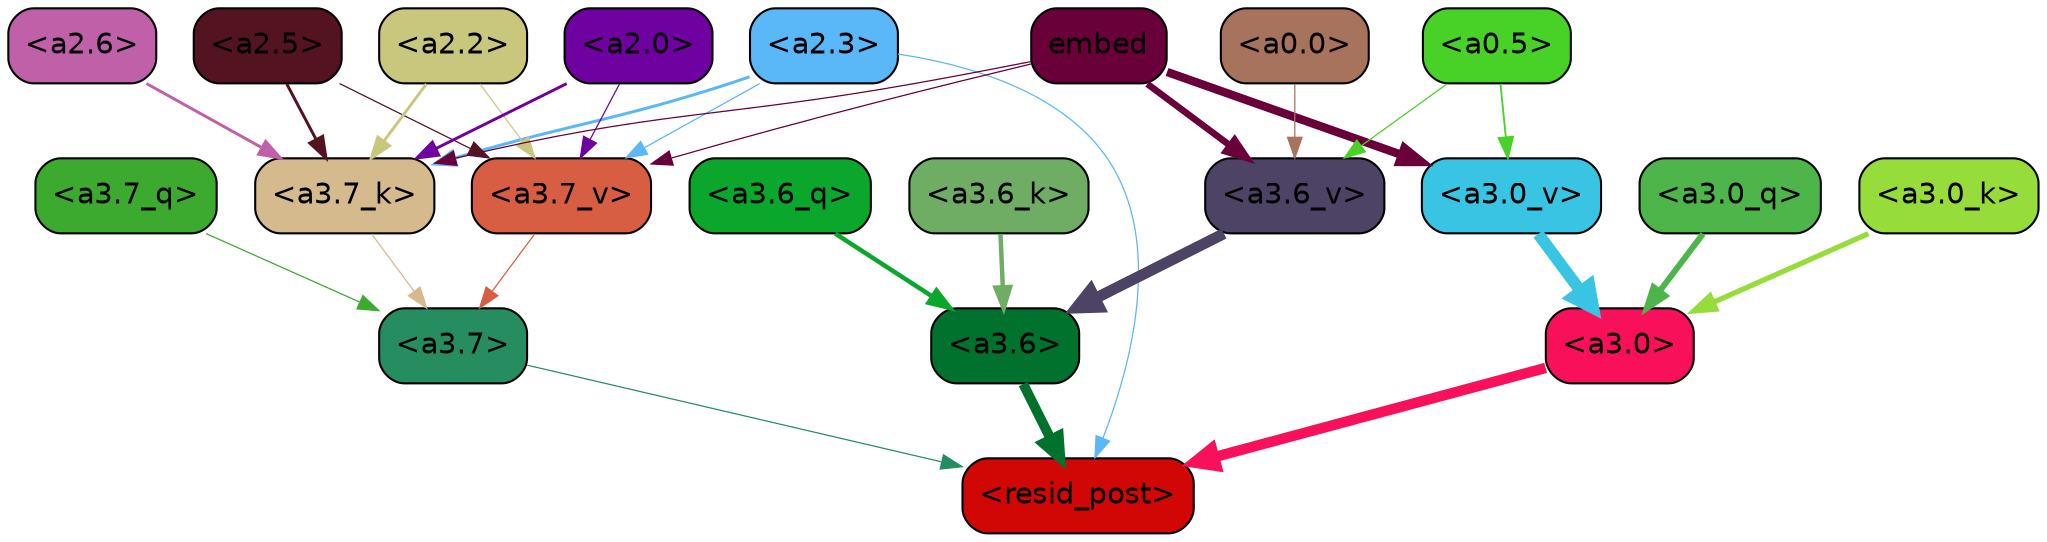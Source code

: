 strict digraph "" {
	graph [bgcolor=transparent,
		layout=dot,
		overlap=false,
		splines=true
	];
	"<a3.7>"	[color=black,
		fillcolor="#268d60",
		fontname=Helvetica,
		shape=box,
		style="filled, rounded"];
	"<resid_post>"	[color=black,
		fillcolor="#d00705",
		fontname=Helvetica,
		shape=box,
		style="filled, rounded"];
	"<a3.7>" -> "<resid_post>"	[color="#268d60",
		penwidth=0.6];
	"<a3.6>"	[color=black,
		fillcolor="#00722e",
		fontname=Helvetica,
		shape=box,
		style="filled, rounded"];
	"<a3.6>" -> "<resid_post>"	[color="#00722e",
		penwidth=4.749041676521301];
	"<a3.0>"	[color=black,
		fillcolor="#f8105a",
		fontname=Helvetica,
		shape=box,
		style="filled, rounded"];
	"<a3.0>" -> "<resid_post>"	[color="#f8105a",
		penwidth=5.004215121269226];
	"<a2.3>"	[color=black,
		fillcolor="#5ab7f8",
		fontname=Helvetica,
		shape=box,
		style="filled, rounded"];
	"<a2.3>" -> "<resid_post>"	[color="#5ab7f8",
		penwidth=0.6];
	"<a3.7_k>"	[color=black,
		fillcolor="#d4ba8d",
		fontname=Helvetica,
		shape=box,
		style="filled, rounded"];
	"<a2.3>" -> "<a3.7_k>"	[color="#5ab7f8",
		penwidth=1.4391854107379913];
	"<a3.7_v>"	[color=black,
		fillcolor="#d75e43",
		fontname=Helvetica,
		shape=box,
		style="filled, rounded"];
	"<a2.3>" -> "<a3.7_v>"	[color="#5ab7f8",
		penwidth=0.6];
	"<a3.7_q>"	[color=black,
		fillcolor="#3caa2e",
		fontname=Helvetica,
		shape=box,
		style="filled, rounded"];
	"<a3.7_q>" -> "<a3.7>"	[color="#3caa2e",
		penwidth=0.6];
	"<a3.6_q>"	[color=black,
		fillcolor="#0ba72d",
		fontname=Helvetica,
		shape=box,
		style="filled, rounded"];
	"<a3.6_q>" -> "<a3.6>"	[color="#0ba72d",
		penwidth=2.160832464694977];
	"<a3.0_q>"	[color=black,
		fillcolor="#4db549",
		fontname=Helvetica,
		shape=box,
		style="filled, rounded"];
	"<a3.0_q>" -> "<a3.0>"	[color="#4db549",
		penwidth=2.870753765106201];
	"<a3.7_k>" -> "<a3.7>"	[color="#d4ba8d",
		penwidth=0.6];
	"<a3.6_k>"	[color=black,
		fillcolor="#6fac64",
		fontname=Helvetica,
		shape=box,
		style="filled, rounded"];
	"<a3.6_k>" -> "<a3.6>"	[color="#6fac64",
		penwidth=2.13908451795578];
	"<a3.0_k>"	[color=black,
		fillcolor="#96dd3b",
		fontname=Helvetica,
		shape=box,
		style="filled, rounded"];
	"<a3.0_k>" -> "<a3.0>"	[color="#96dd3b",
		penwidth=2.520303964614868];
	"<a3.7_v>" -> "<a3.7>"	[color="#d75e43",
		penwidth=0.6];
	"<a3.6_v>"	[color=black,
		fillcolor="#4d4365",
		fontname=Helvetica,
		shape=box,
		style="filled, rounded"];
	"<a3.6_v>" -> "<a3.6>"	[color="#4d4365",
		penwidth=5.297133803367615];
	"<a3.0_v>"	[color=black,
		fillcolor="#38c4e2",
		fontname=Helvetica,
		shape=box,
		style="filled, rounded"];
	"<a3.0_v>" -> "<a3.0>"	[color="#38c4e2",
		penwidth=5.680712580680847];
	"<a2.6>"	[color=black,
		fillcolor="#c060a9",
		fontname=Helvetica,
		shape=box,
		style="filled, rounded"];
	"<a2.6>" -> "<a3.7_k>"	[color="#c060a9",
		penwidth=1.4180794060230255];
	"<a2.5>"	[color=black,
		fillcolor="#531320",
		fontname=Helvetica,
		shape=box,
		style="filled, rounded"];
	"<a2.5>" -> "<a3.7_k>"	[color="#531320",
		penwidth=1.4281435310840607];
	"<a2.5>" -> "<a3.7_v>"	[color="#531320",
		penwidth=0.6];
	"<a2.2>"	[color=black,
		fillcolor="#c9c77d",
		fontname=Helvetica,
		shape=box,
		style="filled, rounded"];
	"<a2.2>" -> "<a3.7_k>"	[color="#c9c77d",
		penwidth=1.3982512056827545];
	"<a2.2>" -> "<a3.7_v>"	[color="#c9c77d",
		penwidth=0.6];
	"<a2.0>"	[color=black,
		fillcolor="#6e019f",
		fontname=Helvetica,
		shape=box,
		style="filled, rounded"];
	"<a2.0>" -> "<a3.7_k>"	[color="#6e019f",
		penwidth=1.404832512140274];
	"<a2.0>" -> "<a3.7_v>"	[color="#6e019f",
		penwidth=0.6];
	embed	[color=black,
		fillcolor="#69003a",
		fontname=Helvetica,
		shape=box,
		style="filled, rounded"];
	embed -> "<a3.7_k>"	[color="#69003a",
		penwidth=0.6];
	embed -> "<a3.7_v>"	[color="#69003a",
		penwidth=0.6];
	embed -> "<a3.6_v>"	[color="#69003a",
		penwidth=3.1808209121227264];
	embed -> "<a3.0_v>"	[color="#69003a",
		penwidth=4.036660343408585];
	"<a0.5>"	[color=black,
		fillcolor="#48d227",
		fontname=Helvetica,
		shape=box,
		style="filled, rounded"];
	"<a0.5>" -> "<a3.6_v>"	[color="#48d227",
		penwidth=0.6];
	"<a0.5>" -> "<a3.0_v>"	[color="#48d227",
		penwidth=0.8798569142818451];
	"<a0.0>"	[color=black,
		fillcolor="#a8735d",
		fontname=Helvetica,
		shape=box,
		style="filled, rounded"];
	"<a0.0>" -> "<a3.6_v>"	[color="#a8735d",
		penwidth=0.6];
}
